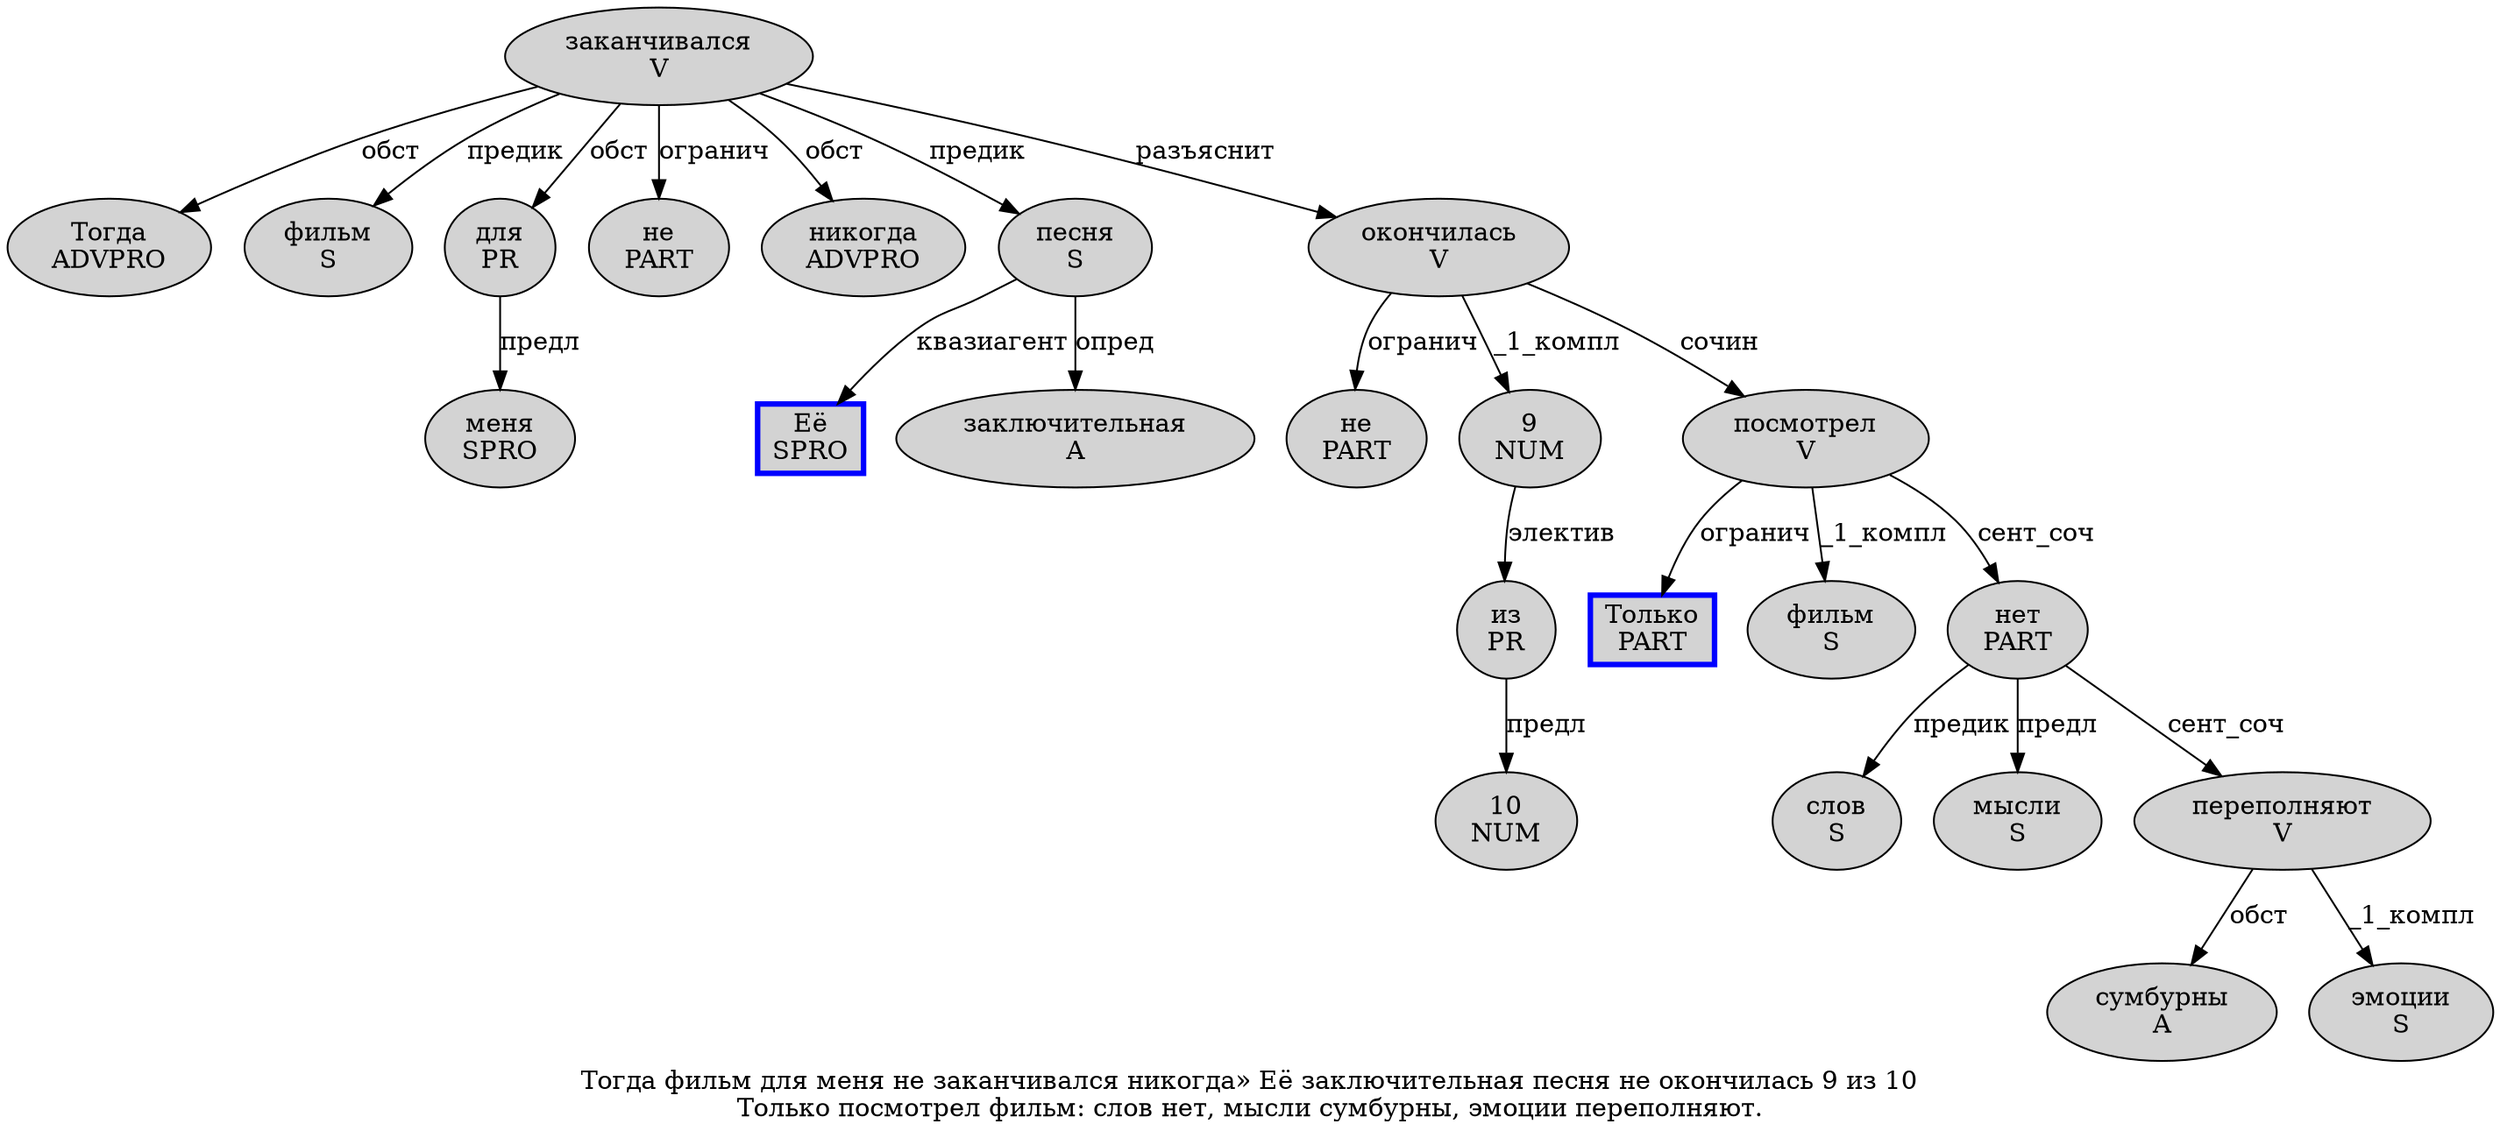 digraph SENTENCE_175 {
	graph [label="Тогда фильм для меня не заканчивался никогда» Её заключительная песня не окончилась 9 из 10
Только посмотрел фильм: слов нет, мысли сумбурны, эмоции переполняют."]
	node [style=filled]
		0 [label="Тогда
ADVPRO" color="" fillcolor=lightgray penwidth=1 shape=ellipse]
		1 [label="фильм
S" color="" fillcolor=lightgray penwidth=1 shape=ellipse]
		2 [label="для
PR" color="" fillcolor=lightgray penwidth=1 shape=ellipse]
		3 [label="меня
SPRO" color="" fillcolor=lightgray penwidth=1 shape=ellipse]
		4 [label="не
PART" color="" fillcolor=lightgray penwidth=1 shape=ellipse]
		5 [label="заканчивался
V" color="" fillcolor=lightgray penwidth=1 shape=ellipse]
		6 [label="никогда
ADVPRO" color="" fillcolor=lightgray penwidth=1 shape=ellipse]
		8 [label="Её
SPRO" color=blue fillcolor=lightgray penwidth=3 shape=box]
		9 [label="заключительная
A" color="" fillcolor=lightgray penwidth=1 shape=ellipse]
		10 [label="песня
S" color="" fillcolor=lightgray penwidth=1 shape=ellipse]
		11 [label="не
PART" color="" fillcolor=lightgray penwidth=1 shape=ellipse]
		12 [label="окончилась
V" color="" fillcolor=lightgray penwidth=1 shape=ellipse]
		13 [label="9
NUM" color="" fillcolor=lightgray penwidth=1 shape=ellipse]
		14 [label="из
PR" color="" fillcolor=lightgray penwidth=1 shape=ellipse]
		15 [label="10
NUM" color="" fillcolor=lightgray penwidth=1 shape=ellipse]
		16 [label="Только
PART" color=blue fillcolor=lightgray penwidth=3 shape=box]
		17 [label="посмотрел
V" color="" fillcolor=lightgray penwidth=1 shape=ellipse]
		18 [label="фильм
S" color="" fillcolor=lightgray penwidth=1 shape=ellipse]
		20 [label="слов
S" color="" fillcolor=lightgray penwidth=1 shape=ellipse]
		21 [label="нет
PART" color="" fillcolor=lightgray penwidth=1 shape=ellipse]
		23 [label="мысли
S" color="" fillcolor=lightgray penwidth=1 shape=ellipse]
		24 [label="сумбурны
A" color="" fillcolor=lightgray penwidth=1 shape=ellipse]
		26 [label="эмоции
S" color="" fillcolor=lightgray penwidth=1 shape=ellipse]
		27 [label="переполняют
V" color="" fillcolor=lightgray penwidth=1 shape=ellipse]
			10 -> 8 [label="квазиагент"]
			10 -> 9 [label="опред"]
			17 -> 16 [label="огранич"]
			17 -> 18 [label="_1_компл"]
			17 -> 21 [label="сент_соч"]
			12 -> 11 [label="огранич"]
			12 -> 13 [label="_1_компл"]
			12 -> 17 [label="сочин"]
			14 -> 15 [label="предл"]
			21 -> 20 [label="предик"]
			21 -> 23 [label="предл"]
			21 -> 27 [label="сент_соч"]
			13 -> 14 [label="электив"]
			5 -> 0 [label="обст"]
			5 -> 1 [label="предик"]
			5 -> 2 [label="обст"]
			5 -> 4 [label="огранич"]
			5 -> 6 [label="обст"]
			5 -> 10 [label="предик"]
			5 -> 12 [label="разъяснит"]
			27 -> 24 [label="обст"]
			27 -> 26 [label="_1_компл"]
			2 -> 3 [label="предл"]
}